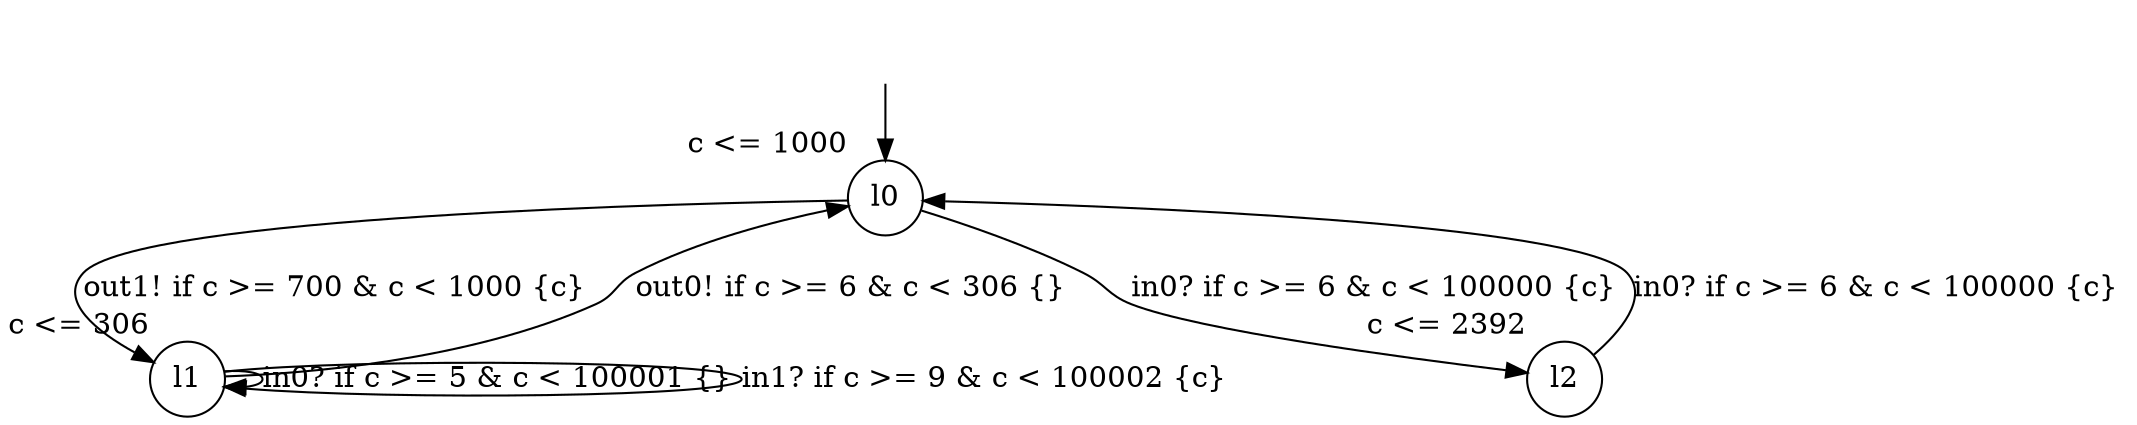 digraph g {
__start0 [label="" shape="none"];
l0 [shape="circle" margin=0 label="l0", xlabel="c <= 1000"];
l1 [shape="circle" margin=0 label="l1", xlabel="c <= 306"];
l2 [shape="circle" margin=0 label="l2", xlabel="c <= 2392"];
l0 -> l1 [label="out1! if c >= 700 & c < 1000 {c} "];
l0 -> l2 [label="in0? if c >= 6 & c < 100000 {c} "];
l1 -> l1 [label="in0? if c >= 5 & c < 100001 {} "];
l1 -> l1 [label="in1? if c >= 9 & c < 100002 {c} "];
l1 -> l0 [label="out0! if c >= 6 & c < 306 {} "];
l2 -> l0 [label="in0? if c >= 6 & c < 100000 {c} "];
__start0 -> l0;
}
